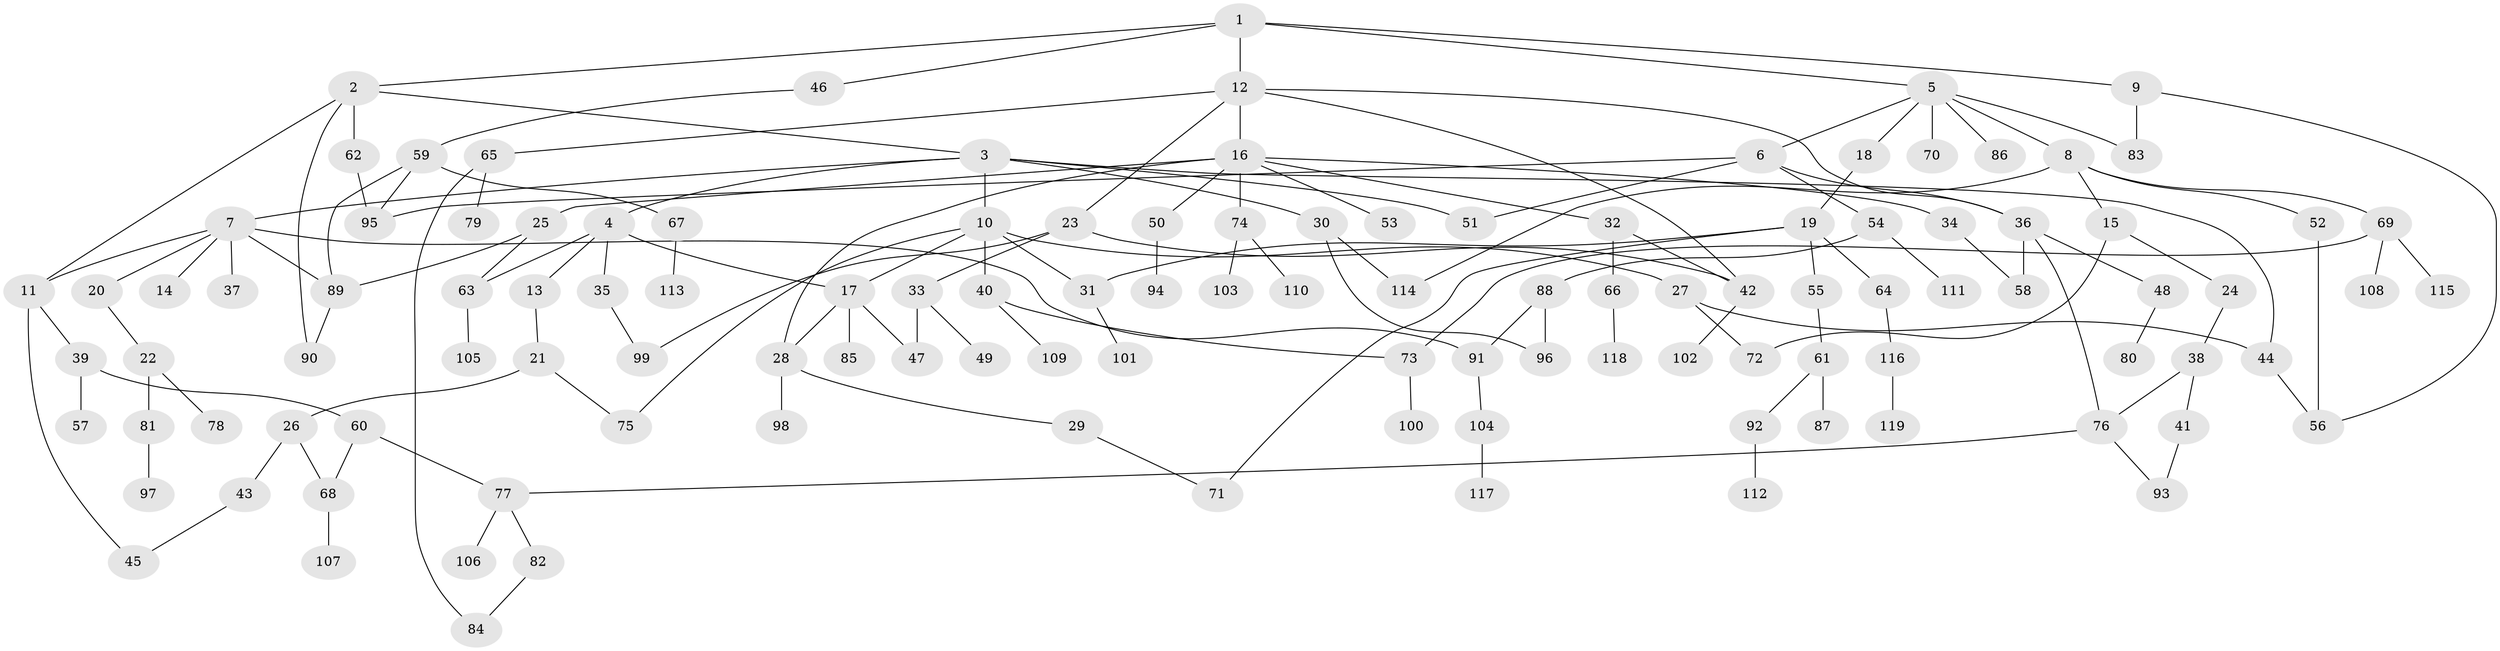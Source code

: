 // Generated by graph-tools (version 1.1) at 2025/10/02/27/25 16:10:54]
// undirected, 119 vertices, 152 edges
graph export_dot {
graph [start="1"]
  node [color=gray90,style=filled];
  1;
  2;
  3;
  4;
  5;
  6;
  7;
  8;
  9;
  10;
  11;
  12;
  13;
  14;
  15;
  16;
  17;
  18;
  19;
  20;
  21;
  22;
  23;
  24;
  25;
  26;
  27;
  28;
  29;
  30;
  31;
  32;
  33;
  34;
  35;
  36;
  37;
  38;
  39;
  40;
  41;
  42;
  43;
  44;
  45;
  46;
  47;
  48;
  49;
  50;
  51;
  52;
  53;
  54;
  55;
  56;
  57;
  58;
  59;
  60;
  61;
  62;
  63;
  64;
  65;
  66;
  67;
  68;
  69;
  70;
  71;
  72;
  73;
  74;
  75;
  76;
  77;
  78;
  79;
  80;
  81;
  82;
  83;
  84;
  85;
  86;
  87;
  88;
  89;
  90;
  91;
  92;
  93;
  94;
  95;
  96;
  97;
  98;
  99;
  100;
  101;
  102;
  103;
  104;
  105;
  106;
  107;
  108;
  109;
  110;
  111;
  112;
  113;
  114;
  115;
  116;
  117;
  118;
  119;
  1 -- 2;
  1 -- 5;
  1 -- 9;
  1 -- 12;
  1 -- 46;
  2 -- 3;
  2 -- 62;
  2 -- 90;
  2 -- 11;
  3 -- 4;
  3 -- 7;
  3 -- 10;
  3 -- 30;
  3 -- 51;
  3 -- 44;
  4 -- 13;
  4 -- 35;
  4 -- 63;
  4 -- 17;
  5 -- 6;
  5 -- 8;
  5 -- 18;
  5 -- 70;
  5 -- 86;
  5 -- 83;
  6 -- 54;
  6 -- 95;
  6 -- 51;
  6 -- 36;
  7 -- 11;
  7 -- 14;
  7 -- 20;
  7 -- 37;
  7 -- 89;
  7 -- 91;
  8 -- 15;
  8 -- 52;
  8 -- 69;
  8 -- 114;
  9 -- 56;
  9 -- 83;
  10 -- 17;
  10 -- 27;
  10 -- 31;
  10 -- 40;
  10 -- 75;
  11 -- 39;
  11 -- 45;
  12 -- 16;
  12 -- 23;
  12 -- 36;
  12 -- 42;
  12 -- 65;
  13 -- 21;
  15 -- 24;
  15 -- 72;
  16 -- 25;
  16 -- 28;
  16 -- 32;
  16 -- 34;
  16 -- 50;
  16 -- 53;
  16 -- 74;
  17 -- 47;
  17 -- 85;
  17 -- 28;
  18 -- 19;
  19 -- 55;
  19 -- 64;
  19 -- 31;
  19 -- 71;
  20 -- 22;
  21 -- 26;
  21 -- 75;
  22 -- 78;
  22 -- 81;
  23 -- 33;
  23 -- 99;
  23 -- 42;
  24 -- 38;
  25 -- 63;
  25 -- 89;
  26 -- 43;
  26 -- 68;
  27 -- 44;
  27 -- 72;
  28 -- 29;
  28 -- 98;
  29 -- 71;
  30 -- 114;
  30 -- 96;
  31 -- 101;
  32 -- 66;
  32 -- 42;
  33 -- 49;
  33 -- 47;
  34 -- 58;
  35 -- 99;
  36 -- 48;
  36 -- 76;
  36 -- 58;
  38 -- 41;
  38 -- 76;
  39 -- 57;
  39 -- 60;
  40 -- 109;
  40 -- 73;
  41 -- 93;
  42 -- 102;
  43 -- 45;
  44 -- 56;
  46 -- 59;
  48 -- 80;
  50 -- 94;
  52 -- 56;
  54 -- 88;
  54 -- 111;
  55 -- 61;
  59 -- 67;
  59 -- 95;
  59 -- 89;
  60 -- 77;
  60 -- 68;
  61 -- 87;
  61 -- 92;
  62 -- 95;
  63 -- 105;
  64 -- 116;
  65 -- 79;
  65 -- 84;
  66 -- 118;
  67 -- 113;
  68 -- 107;
  69 -- 73;
  69 -- 108;
  69 -- 115;
  73 -- 100;
  74 -- 103;
  74 -- 110;
  76 -- 93;
  76 -- 77;
  77 -- 82;
  77 -- 106;
  81 -- 97;
  82 -- 84;
  88 -- 91;
  88 -- 96;
  89 -- 90;
  91 -- 104;
  92 -- 112;
  104 -- 117;
  116 -- 119;
}
